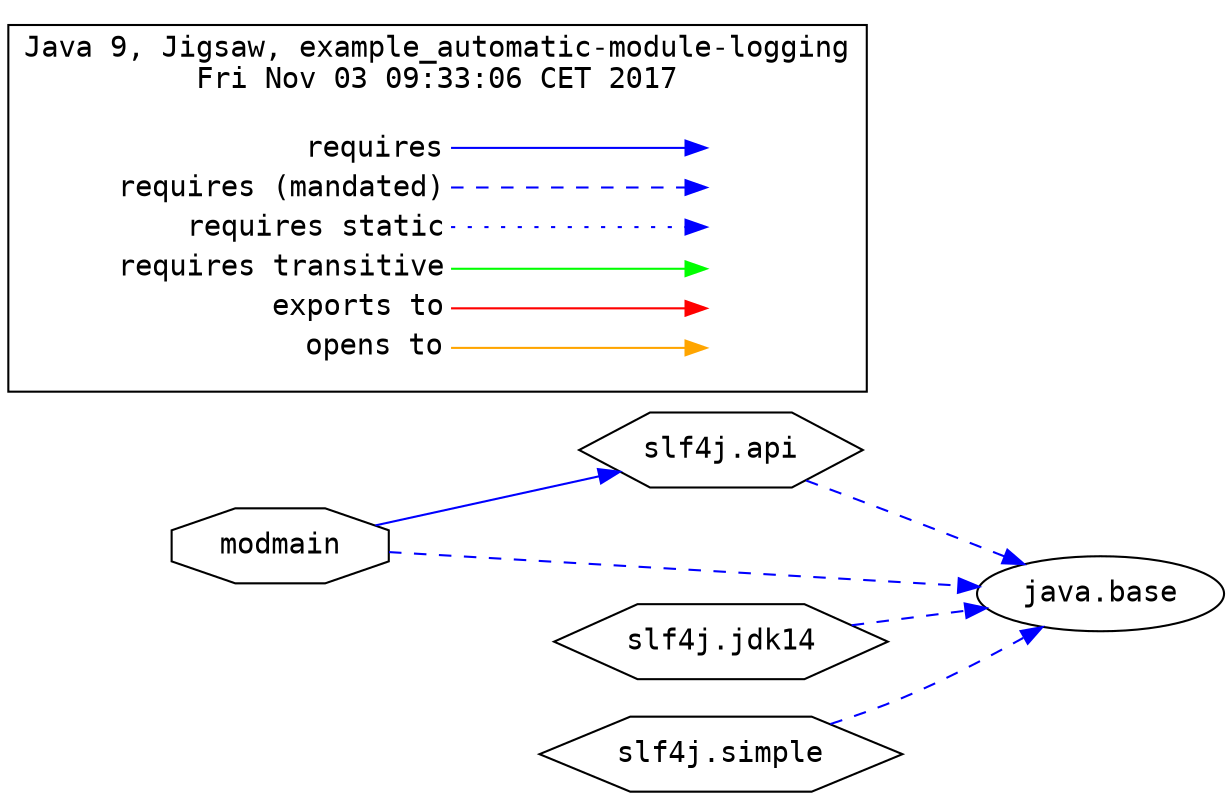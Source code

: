 # Created by depvis.JigsawDepVisualizer on Fri Nov 03 09:33:06 CET 2017
digraph Java9_Dependency_Visualizer {
modmain[fontname="Consolas",shape="octagon",label="modmain"];
slf4j_api[fontname="Consolas",shape="hexagon",label="slf4j.api"];
java_base[fontname="Consolas",shape="ellipse",label="java.base"];
slf4j_jdk14[fontname="Consolas",shape="hexagon",label="slf4j.jdk14"];
slf4j_simple[fontname="Consolas",shape="hexagon",label="slf4j.simple"];
modmain -> slf4j_api[color="#0000ff",fontname="Consolas",fontcolor="#0000ff",weight="8"]
modmain -> java_base[color="#0000ff",fontname="Consolas",fontcolor="#0000ff",style="dashed",weight="16"]
slf4j_api -> java_base[color="#0000ff",fontname="Consolas",fontcolor="#0000ff",style="dashed",weight="16"]
slf4j_jdk14 -> java_base[color="#0000ff",fontname="Consolas",fontcolor="#0000ff",style="dashed",weight="16"]
slf4j_simple -> java_base[color="#0000ff",fontname="Consolas",fontcolor="#0000ff",style="dashed",weight="16"]
rankdir=LR
node [shape=plaintext]
subgraph cluster_01 { 
  label = "Java 9, Jigsaw, example_automatic-module-logging
Fri Nov 03 09:33:06 CET 2017"
  fontname="Consolas"
  key [label=<<table border="0" cellpadding="2" cellspacing="0" cellborder="0">
    <tr><td align="right" port="i1">requires</td></tr>
    <tr><td align="right" port="i2">requires (mandated)</td></tr>
    <tr><td align="right" port="i3">requires static</td></tr>
    <tr><td align="right" port="i4">requires transitive</td></tr>
    <tr><td align="right" port="i5">exports to</td></tr>
    <tr><td align="right" port="i6">opens to</td></tr>
    </table>>,fontname="Consolas"]
  key2 [label=<<table border="0" cellpadding="2" cellspacing="0" cellborder="0">
    <tr><td port="i1">&nbsp;</td></tr>
    <tr><td port="i2">&nbsp;</td></tr>
    <tr><td port="i3">&nbsp;</td></tr>
    <tr><td port="i4">&nbsp;</td></tr>
    <tr><td port="i5">&nbsp;</td></tr>
    <tr><td port="i6">&nbsp;</td></tr>
    </table>>,fontname="Consolas"]
  key:i1:e -> key2:i1:w [color=BLUE]
  key:i2:e -> key2:i2:w [color=BLUE, style=dashed]
  key:i3:e -> key2:i3:w [color=BLUE, style=dotted]
  key:i4:e -> key2:i4:w [color=GREEN]
  key:i5:e -> key2:i5:w [color=RED]
  key:i6:e -> key2:i6:w [color=ORANGE]
}
}
